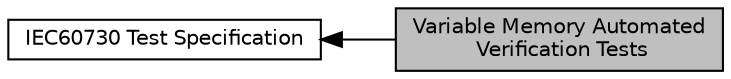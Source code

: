 digraph "Variable Memory Automated Verification Tests"
{
  edge [fontname="Helvetica",fontsize="10",labelfontname="Helvetica",labelfontsize="10"];
  node [fontname="Helvetica",fontsize="10",shape=box];
  rankdir=LR;
  Node2 [label="IEC60730 Test Specification",height=0.2,width=0.4,color="black", fillcolor="white", style="filled",URL="$group__IEC60730__VERIFICATION.html",tooltip="Automated tests for validating correct firmware operation."];
  Node1 [label="Variable Memory Automated\l Verification Tests",height=0.2,width=0.4,color="black", fillcolor="grey75", style="filled", fontcolor="black",tooltip="Python script for the IEC60730 Variable Memory plausibility verification tests."];
  Node2->Node1 [shape=plaintext, dir="back", style="solid"];
}
